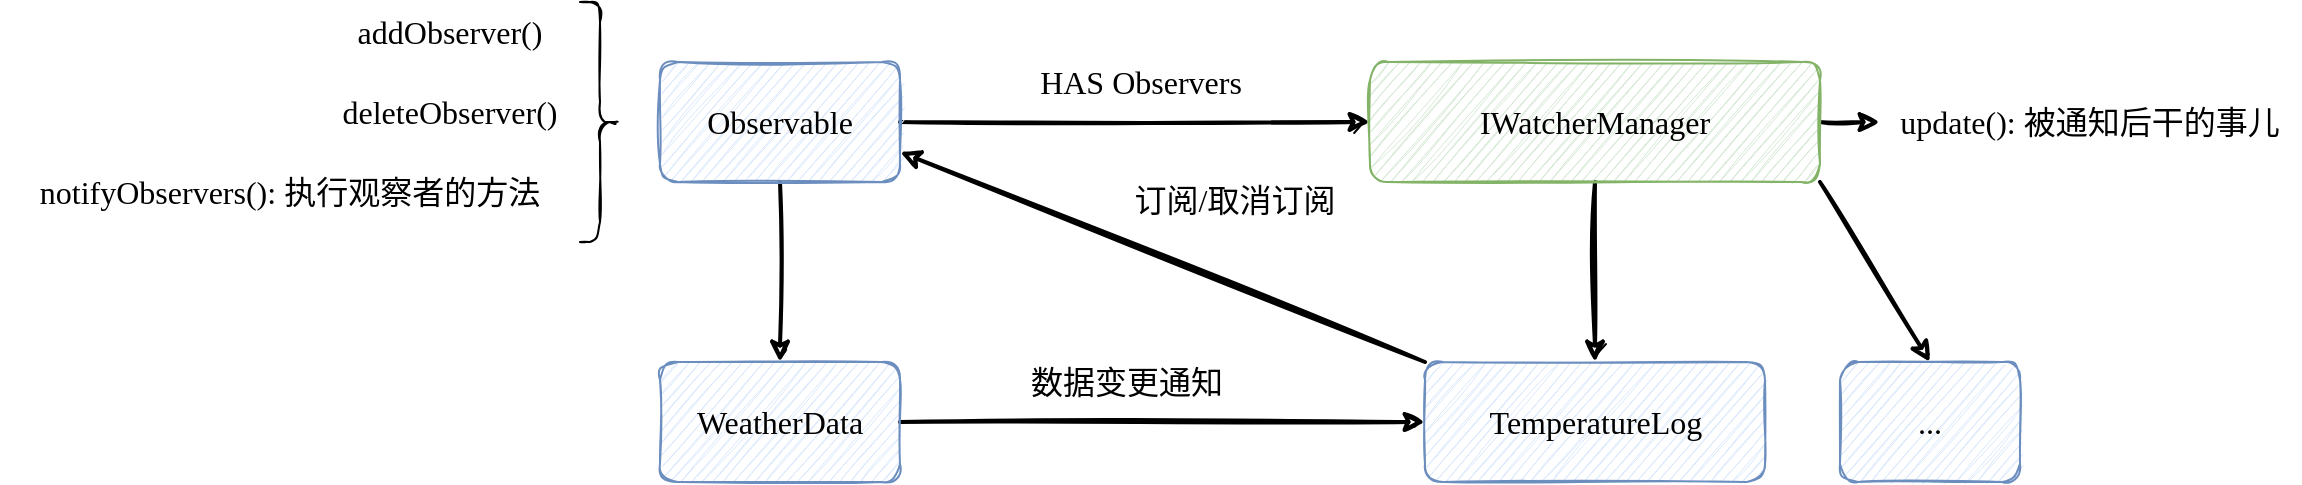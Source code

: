 <mxfile version="20.3.0" type="device" pages="2"><diagram id="5CriN42l5tzf2u_kSlkj" name="第 1 页"><mxGraphModel dx="1072" dy="774" grid="1" gridSize="10" guides="1" tooltips="1" connect="1" arrows="1" fold="1" page="1" pageScale="1" pageWidth="1169" pageHeight="827" math="0" shadow="0"><root><mxCell id="0"/><mxCell id="1" parent="0"/><mxCell id="DjPWhJUC2maBWhZpkkdu-1" style="edgeStyle=orthogonalEdgeStyle;rounded=0;orthogonalLoop=1;jettySize=auto;html=1;entryX=0.5;entryY=0;entryDx=0;entryDy=0;fontFamily=Comic Sans MS;fontSize=16;sketch=1;strokeWidth=2;" edge="1" parent="1" source="DjPWhJUC2maBWhZpkkdu-5" target="DjPWhJUC2maBWhZpkkdu-6"><mxGeometry relative="1" as="geometry"/></mxCell><mxCell id="DjPWhJUC2maBWhZpkkdu-2" style="edgeStyle=orthogonalEdgeStyle;rounded=0;sketch=1;orthogonalLoop=1;jettySize=auto;html=1;strokeWidth=2;fontFamily=Comic Sans MS;fontSize=16;" edge="1" parent="1" source="DjPWhJUC2maBWhZpkkdu-5" target="DjPWhJUC2maBWhZpkkdu-10"><mxGeometry relative="1" as="geometry"/></mxCell><mxCell id="DjPWhJUC2maBWhZpkkdu-3" value="HAS Observers" style="edgeLabel;html=1;align=center;verticalAlign=middle;resizable=0;points=[];fontSize=16;fontFamily=Comic Sans MS;" vertex="1" connectable="0" parent="DjPWhJUC2maBWhZpkkdu-2"><mxGeometry x="0.157" y="4" relative="1" as="geometry"><mxPoint x="-16" y="-16" as="offset"/></mxGeometry></mxCell><mxCell id="DjPWhJUC2maBWhZpkkdu-4" value="数据变更通知" style="edgeStyle=none;rounded=0;sketch=1;orthogonalLoop=1;jettySize=auto;html=1;exitX=1;exitY=0.5;exitDx=0;exitDy=0;entryX=0;entryY=0.5;entryDx=0;entryDy=0;strokeWidth=2;fontFamily=Comic Sans MS;fontSize=16;" edge="1" parent="1" source="DjPWhJUC2maBWhZpkkdu-6" target="DjPWhJUC2maBWhZpkkdu-12"><mxGeometry x="-0.143" y="20" relative="1" as="geometry"><mxPoint as="offset"/></mxGeometry></mxCell><mxCell id="DjPWhJUC2maBWhZpkkdu-5" value="&lt;font style=&quot;font-size: 16px;&quot;&gt;Observable&lt;/font&gt;" style="rounded=1;whiteSpace=wrap;html=1;fillColor=#dae8fc;strokeColor=#6c8ebf;sketch=1;fontFamily=Comic Sans MS;" vertex="1" parent="1"><mxGeometry x="330" y="440" width="120" height="60" as="geometry"/></mxCell><mxCell id="DjPWhJUC2maBWhZpkkdu-6" value="&lt;span style=&quot;font-size: 16px;&quot;&gt;WeatherData&lt;/span&gt;" style="rounded=1;whiteSpace=wrap;html=1;fillColor=#dae8fc;strokeColor=#6c8ebf;sketch=1;fontFamily=Comic Sans MS;" vertex="1" parent="1"><mxGeometry x="330" y="590" width="120" height="60" as="geometry"/></mxCell><mxCell id="DjPWhJUC2maBWhZpkkdu-7" style="edgeStyle=orthogonalEdgeStyle;rounded=0;sketch=1;orthogonalLoop=1;jettySize=auto;html=1;strokeWidth=2;fontFamily=Comic Sans MS;fontSize=16;" edge="1" parent="1" source="DjPWhJUC2maBWhZpkkdu-10" target="DjPWhJUC2maBWhZpkkdu-12"><mxGeometry relative="1" as="geometry"/></mxCell><mxCell id="DjPWhJUC2maBWhZpkkdu-8" style="edgeStyle=none;rounded=0;sketch=1;orthogonalLoop=1;jettySize=auto;html=1;exitX=1;exitY=1;exitDx=0;exitDy=0;entryX=0.5;entryY=0;entryDx=0;entryDy=0;strokeWidth=2;fontFamily=Comic Sans MS;fontSize=16;" edge="1" parent="1" source="DjPWhJUC2maBWhZpkkdu-10" target="DjPWhJUC2maBWhZpkkdu-13"><mxGeometry relative="1" as="geometry"/></mxCell><mxCell id="DjPWhJUC2maBWhZpkkdu-9" style="edgeStyle=none;rounded=0;sketch=1;orthogonalLoop=1;jettySize=auto;html=1;strokeWidth=2;fontFamily=Comic Sans MS;fontSize=16;" edge="1" parent="1" source="DjPWhJUC2maBWhZpkkdu-10" target="DjPWhJUC2maBWhZpkkdu-18"><mxGeometry relative="1" as="geometry"/></mxCell><mxCell id="DjPWhJUC2maBWhZpkkdu-10" value="&lt;span style=&quot;font-size: 16px;&quot;&gt;IWatcherManager&lt;/span&gt;" style="rounded=1;whiteSpace=wrap;html=1;fillColor=#d5e8d4;strokeColor=#82b366;sketch=1;fontFamily=Comic Sans MS;" vertex="1" parent="1"><mxGeometry x="685" y="440" width="225" height="60" as="geometry"/></mxCell><mxCell id="DjPWhJUC2maBWhZpkkdu-11" value="订阅/取消订阅" style="rounded=0;sketch=1;orthogonalLoop=1;jettySize=auto;html=1;exitX=0;exitY=0;exitDx=0;exitDy=0;entryX=1;entryY=0.75;entryDx=0;entryDy=0;strokeWidth=2;fontFamily=Comic Sans MS;fontSize=16;" edge="1" parent="1" source="DjPWhJUC2maBWhZpkkdu-12" target="DjPWhJUC2maBWhZpkkdu-5"><mxGeometry x="-0.162" y="-40" relative="1" as="geometry"><mxPoint as="offset"/></mxGeometry></mxCell><mxCell id="DjPWhJUC2maBWhZpkkdu-12" value="&lt;span style=&quot;font-size: 16px;&quot;&gt;TemperatureLog&lt;/span&gt;" style="rounded=1;whiteSpace=wrap;html=1;fillColor=#dae8fc;strokeColor=#6c8ebf;sketch=1;fontFamily=Comic Sans MS;" vertex="1" parent="1"><mxGeometry x="712.5" y="590" width="170" height="60" as="geometry"/></mxCell><mxCell id="DjPWhJUC2maBWhZpkkdu-13" value="&lt;span style=&quot;font-size: 16px;&quot;&gt;...&lt;/span&gt;" style="rounded=1;whiteSpace=wrap;html=1;fillColor=#dae8fc;strokeColor=#6c8ebf;sketch=1;fontFamily=Comic Sans MS;" vertex="1" parent="1"><mxGeometry x="920" y="590" width="90" height="60" as="geometry"/></mxCell><mxCell id="DjPWhJUC2maBWhZpkkdu-14" value="" style="shape=curlyBracket;whiteSpace=wrap;html=1;rounded=1;sketch=1;fontFamily=Helvetica;fontSize=16;fontColor=#000000;rotation=-180;" vertex="1" parent="1"><mxGeometry x="290.0" y="410.0" width="20" height="120" as="geometry"/></mxCell><mxCell id="DjPWhJUC2maBWhZpkkdu-15" value="addObserver()" style="text;html=1;strokeColor=none;fillColor=none;align=center;verticalAlign=middle;whiteSpace=wrap;rounded=0;sketch=1;fontFamily=Comic Sans MS;fontSize=16;" vertex="1" parent="1"><mxGeometry x="80" y="410" width="290" height="30" as="geometry"/></mxCell><mxCell id="DjPWhJUC2maBWhZpkkdu-16" value="deleteObserver()" style="text;html=1;strokeColor=none;fillColor=none;align=center;verticalAlign=middle;whiteSpace=wrap;rounded=0;sketch=1;fontFamily=Comic Sans MS;fontSize=16;" vertex="1" parent="1"><mxGeometry x="80" y="450" width="290" height="30" as="geometry"/></mxCell><mxCell id="DjPWhJUC2maBWhZpkkdu-17" value="notifyObservers(): 执行观察者的方法" style="text;html=1;strokeColor=none;fillColor=none;align=center;verticalAlign=middle;whiteSpace=wrap;rounded=0;sketch=1;fontFamily=Comic Sans MS;fontSize=16;" vertex="1" parent="1"><mxGeometry y="490" width="290" height="30" as="geometry"/></mxCell><mxCell id="DjPWhJUC2maBWhZpkkdu-18" value="update(): 被通知后干的事儿" style="text;html=1;strokeColor=none;fillColor=none;align=center;verticalAlign=middle;whiteSpace=wrap;rounded=0;sketch=1;fontFamily=Comic Sans MS;fontSize=16;" vertex="1" parent="1"><mxGeometry x="940" y="455" width="210" height="30" as="geometry"/></mxCell></root></mxGraphModel></diagram><diagram id="2mNlvJEDb0msPvmzKVdC" name="第 2 页"><mxGraphModel dx="1429" dy="1032" grid="1" gridSize="10" guides="1" tooltips="1" connect="1" arrows="1" fold="1" page="1" pageScale="1" pageWidth="1169" pageHeight="827" math="0" shadow="0"><root><mxCell id="0"/><mxCell id="1" parent="0"/><mxCell id="Vf9KlMgul4Cs52TjyrEg-21" style="edgeStyle=none;rounded=0;sketch=1;orthogonalLoop=1;jettySize=auto;html=1;entryX=0.5;entryY=0;entryDx=0;entryDy=0;strokeWidth=2;fontFamily=Comic Sans MS;fontSize=16;" edge="1" parent="1" source="Vf9KlMgul4Cs52TjyrEg-13" target="Vf9KlMgul4Cs52TjyrEg-20"><mxGeometry relative="1" as="geometry"/></mxCell><mxCell id="Vf9KlMgul4Cs52TjyrEg-13" value="&lt;span style=&quot;font-size: 16px;&quot;&gt;IWatcherManager&lt;/span&gt;" style="rounded=1;whiteSpace=wrap;html=1;fillColor=#d5e8d4;strokeColor=#82b366;sketch=1;fontFamily=Comic Sans MS;" vertex="1" parent="1"><mxGeometry x="227.5" y="384" width="225" height="60" as="geometry"/></mxCell><mxCell id="Vf9KlMgul4Cs52TjyrEg-14" value="主题（观察者管理者接口，很形象的名字）" style="text;html=1;strokeColor=none;fillColor=none;align=center;verticalAlign=middle;whiteSpace=wrap;rounded=0;sketch=1;fontFamily=Comic Sans MS;fontSize=16;" vertex="1" parent="1"><mxGeometry x="182.5" y="350" width="315" height="30" as="geometry"/></mxCell><mxCell id="Vf9KlMgul4Cs52TjyrEg-15" value="" style="shape=curlyBracket;whiteSpace=wrap;html=1;rounded=1;sketch=1;fontFamily=Helvetica;fontSize=16;fontColor=#000000;" vertex="1" parent="1"><mxGeometry x="485.0" y="354.0" width="20" height="120" as="geometry"/></mxCell><mxCell id="Vf9KlMgul4Cs52TjyrEg-16" value="addWatch()" style="text;html=1;strokeColor=none;fillColor=none;align=center;verticalAlign=middle;whiteSpace=wrap;rounded=0;sketch=1;fontFamily=Comic Sans MS;fontSize=16;" vertex="1" parent="1"><mxGeometry x="420" y="350" width="290" height="30" as="geometry"/></mxCell><mxCell id="Vf9KlMgul4Cs52TjyrEg-17" value="removeWatch()" style="text;html=1;strokeColor=none;fillColor=none;align=center;verticalAlign=middle;whiteSpace=wrap;rounded=0;sketch=1;fontFamily=Comic Sans MS;fontSize=16;" vertex="1" parent="1"><mxGeometry x="430" y="390" width="290" height="30" as="geometry"/></mxCell><mxCell id="Vf9KlMgul4Cs52TjyrEg-18" value="triggerWatch(): 执行观察者的方法" style="text;html=1;strokeColor=none;fillColor=none;align=center;verticalAlign=middle;whiteSpace=wrap;rounded=0;sketch=1;fontFamily=Comic Sans MS;fontSize=16;" vertex="1" parent="1"><mxGeometry x="497.5" y="430" width="290" height="30" as="geometry"/></mxCell><mxCell id="Vf9KlMgul4Cs52TjyrEg-19" value="..." style="text;html=1;strokeColor=none;fillColor=none;align=center;verticalAlign=middle;whiteSpace=wrap;rounded=0;sketch=1;fontFamily=Comic Sans MS;fontSize=16;" vertex="1" parent="1"><mxGeometry x="420" y="460" width="290" height="30" as="geometry"/></mxCell><mxCell id="Vf9KlMgul4Cs52TjyrEg-23" value="HAS&lt;br&gt;WATCHER" style="edgeStyle=none;rounded=0;sketch=1;orthogonalLoop=1;jettySize=auto;html=1;strokeWidth=2;fontFamily=Comic Sans MS;fontSize=16;entryX=0.1;entryY=0.5;entryDx=0;entryDy=0;entryPerimeter=0;" edge="1" parent="1" source="Vf9KlMgul4Cs52TjyrEg-20" target="Vf9KlMgul4Cs52TjyrEg-22"><mxGeometry x="-0.043" y="30" relative="1" as="geometry"><mxPoint x="520" y="570" as="targetPoint"/><mxPoint as="offset"/></mxGeometry></mxCell><mxCell id="Vf9KlMgul4Cs52TjyrEg-20" value="&lt;font style=&quot;font-size: 16px;&quot;&gt;WatcherManager&lt;/font&gt;" style="rounded=1;whiteSpace=wrap;html=1;fillColor=#dae8fc;strokeColor=#6c8ebf;sketch=1;fontFamily=Comic Sans MS;" vertex="1" parent="1"><mxGeometry x="255" y="540" width="170" height="60" as="geometry"/></mxCell><mxCell id="Vf9KlMgul4Cs52TjyrEg-22" value="" style="shape=curlyBracket;whiteSpace=wrap;html=1;rounded=1;sketch=1;fontFamily=Helvetica;fontSize=16;fontColor=#000000;" vertex="1" parent="1"><mxGeometry x="550" y="510" width="30" height="120" as="geometry"/></mxCell><mxCell id="Vf9KlMgul4Cs52TjyrEg-38" style="edgeStyle=none;rounded=0;sketch=1;orthogonalLoop=1;jettySize=auto;html=1;exitX=1;exitY=1;exitDx=0;exitDy=0;entryX=0.008;entryY=0.4;entryDx=0;entryDy=0;entryPerimeter=0;strokeWidth=2;fontFamily=Comic Sans MS;fontSize=16;" edge="1" parent="1" source="Vf9KlMgul4Cs52TjyrEg-24" target="Vf9KlMgul4Cs52TjyrEg-28"><mxGeometry relative="1" as="geometry"/></mxCell><mxCell id="Vf9KlMgul4Cs52TjyrEg-24" value="watchTable: 保存path被哪些watcher监听" style="text;html=1;strokeColor=none;fillColor=none;align=center;verticalAlign=middle;whiteSpace=wrap;rounded=0;sketch=1;fontFamily=Comic Sans MS;fontSize=16;" vertex="1" parent="1"><mxGeometry x="590" y="510" width="325" height="30" as="geometry"/></mxCell><mxCell id="Vf9KlMgul4Cs52TjyrEg-39" style="edgeStyle=none;rounded=0;sketch=1;orthogonalLoop=1;jettySize=auto;html=1;exitX=1;exitY=0;exitDx=0;exitDy=0;entryX=0;entryY=0.5;entryDx=0;entryDy=0;strokeWidth=2;fontFamily=Comic Sans MS;fontSize=16;" edge="1" parent="1" source="Vf9KlMgul4Cs52TjyrEg-25" target="Vf9KlMgul4Cs52TjyrEg-28"><mxGeometry relative="1" as="geometry"/></mxCell><mxCell id="Vf9KlMgul4Cs52TjyrEg-25" value="watch2Paths: 保存watcher监听哪些path" style="text;html=1;strokeColor=none;fillColor=none;align=center;verticalAlign=middle;whiteSpace=wrap;rounded=0;sketch=1;fontFamily=Comic Sans MS;fontSize=16;" vertex="1" parent="1"><mxGeometry x="590" y="590" width="325" height="30" as="geometry"/></mxCell><mxCell id="Vf9KlMgul4Cs52TjyrEg-31" style="edgeStyle=none;rounded=0;sketch=1;orthogonalLoop=1;jettySize=auto;html=1;entryX=0.5;entryY=0;entryDx=0;entryDy=0;strokeWidth=2;fontFamily=Comic Sans MS;fontSize=16;" edge="1" parent="1" source="Vf9KlMgul4Cs52TjyrEg-28" target="Vf9KlMgul4Cs52TjyrEg-30"><mxGeometry relative="1" as="geometry"/></mxCell><mxCell id="Vf9KlMgul4Cs52TjyrEg-36" style="edgeStyle=none;rounded=0;sketch=1;orthogonalLoop=1;jettySize=auto;html=1;strokeWidth=2;fontFamily=Comic Sans MS;fontSize=16;" edge="1" parent="1" source="Vf9KlMgul4Cs52TjyrEg-28" target="Vf9KlMgul4Cs52TjyrEg-37"><mxGeometry relative="1" as="geometry"><mxPoint x="1110" y="560" as="targetPoint"/></mxGeometry></mxCell><mxCell id="Vf9KlMgul4Cs52TjyrEg-28" value="&lt;span style=&quot;font-size: 16px;&quot;&gt;Watcher&lt;/span&gt;" style="rounded=1;whiteSpace=wrap;html=1;fillColor=#d5e8d4;strokeColor=#82b366;sketch=1;fontFamily=Comic Sans MS;" vertex="1" parent="1"><mxGeometry x="940" y="530" width="130" height="60" as="geometry"/></mxCell><mxCell id="Vf9KlMgul4Cs52TjyrEg-30" value="&lt;span style=&quot;font-size: 16px;&quot;&gt;...&lt;/span&gt;" style="rounded=1;whiteSpace=wrap;html=1;fillColor=#dae8fc;strokeColor=#6c8ebf;sketch=1;fontFamily=Comic Sans MS;" vertex="1" parent="1"><mxGeometry x="960" y="647" width="90" height="60" as="geometry"/></mxCell><mxCell id="Vf9KlMgul4Cs52TjyrEg-37" value="process(): 被通知后干的事儿" style="text;html=1;strokeColor=none;fillColor=none;align=center;verticalAlign=middle;whiteSpace=wrap;rounded=0;sketch=1;fontFamily=Comic Sans MS;fontSize=16;" vertex="1" parent="1"><mxGeometry x="1120" y="545" width="230" height="30" as="geometry"/></mxCell></root></mxGraphModel></diagram></mxfile>